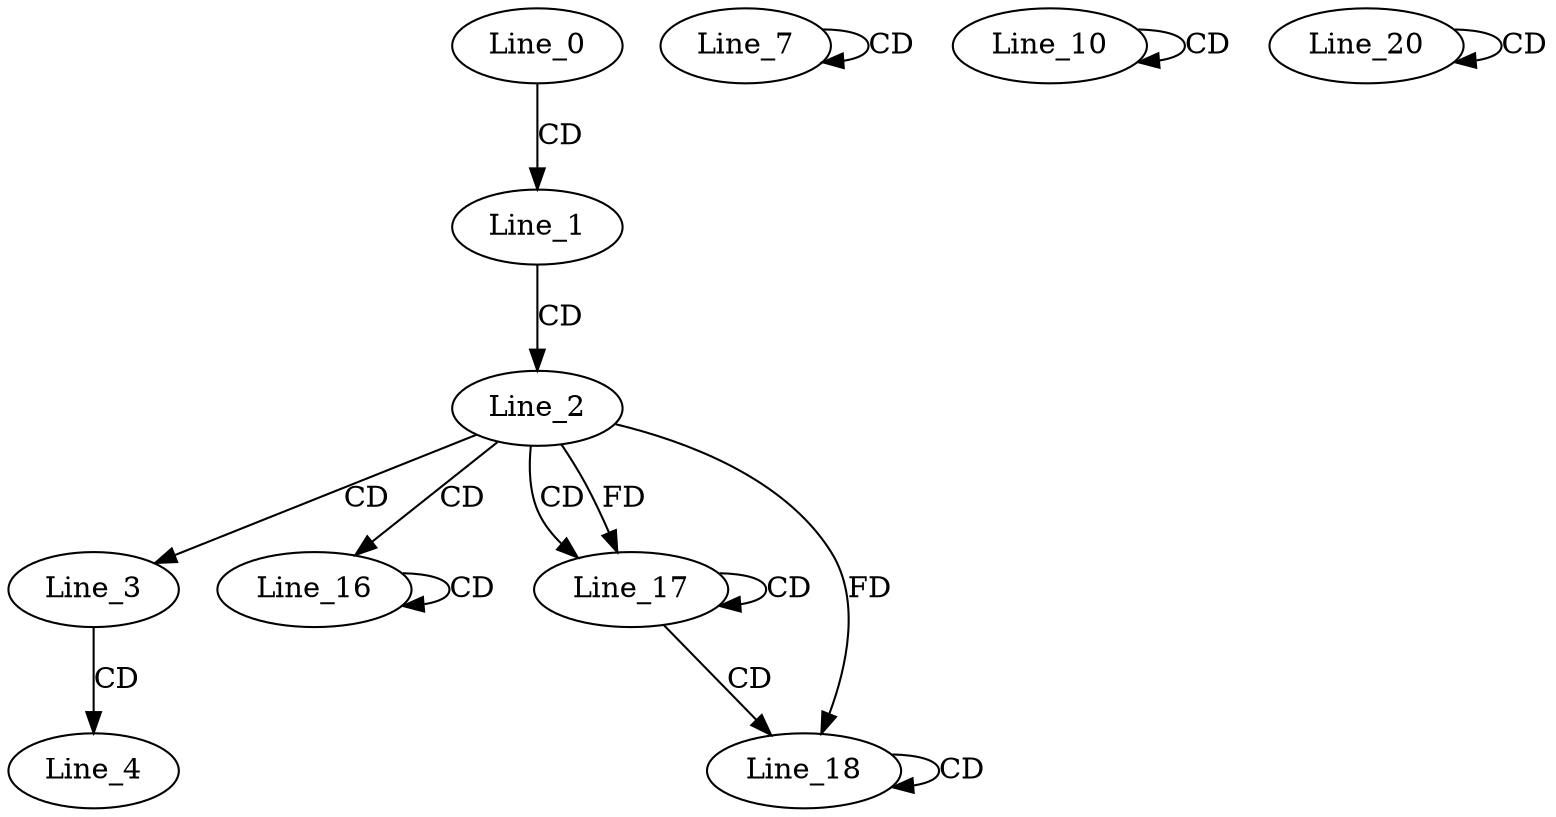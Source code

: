 digraph G {
  Line_0;
  Line_1;
  Line_2;
  Line_3;
  Line_4;
  Line_7;
  Line_7;
  Line_10;
  Line_10;
  Line_16;
  Line_16;
  Line_17;
  Line_17;
  Line_17;
  Line_18;
  Line_18;
  Line_18;
  Line_20;
  Line_20;
  Line_0 -> Line_1 [ label="CD" ];
  Line_1 -> Line_2 [ label="CD" ];
  Line_2 -> Line_3 [ label="CD" ];
  Line_3 -> Line_4 [ label="CD" ];
  Line_7 -> Line_7 [ label="CD" ];
  Line_10 -> Line_10 [ label="CD" ];
  Line_2 -> Line_16 [ label="CD" ];
  Line_16 -> Line_16 [ label="CD" ];
  Line_2 -> Line_17 [ label="CD" ];
  Line_17 -> Line_17 [ label="CD" ];
  Line_2 -> Line_17 [ label="FD" ];
  Line_17 -> Line_18 [ label="CD" ];
  Line_18 -> Line_18 [ label="CD" ];
  Line_2 -> Line_18 [ label="FD" ];
  Line_20 -> Line_20 [ label="CD" ];
}
